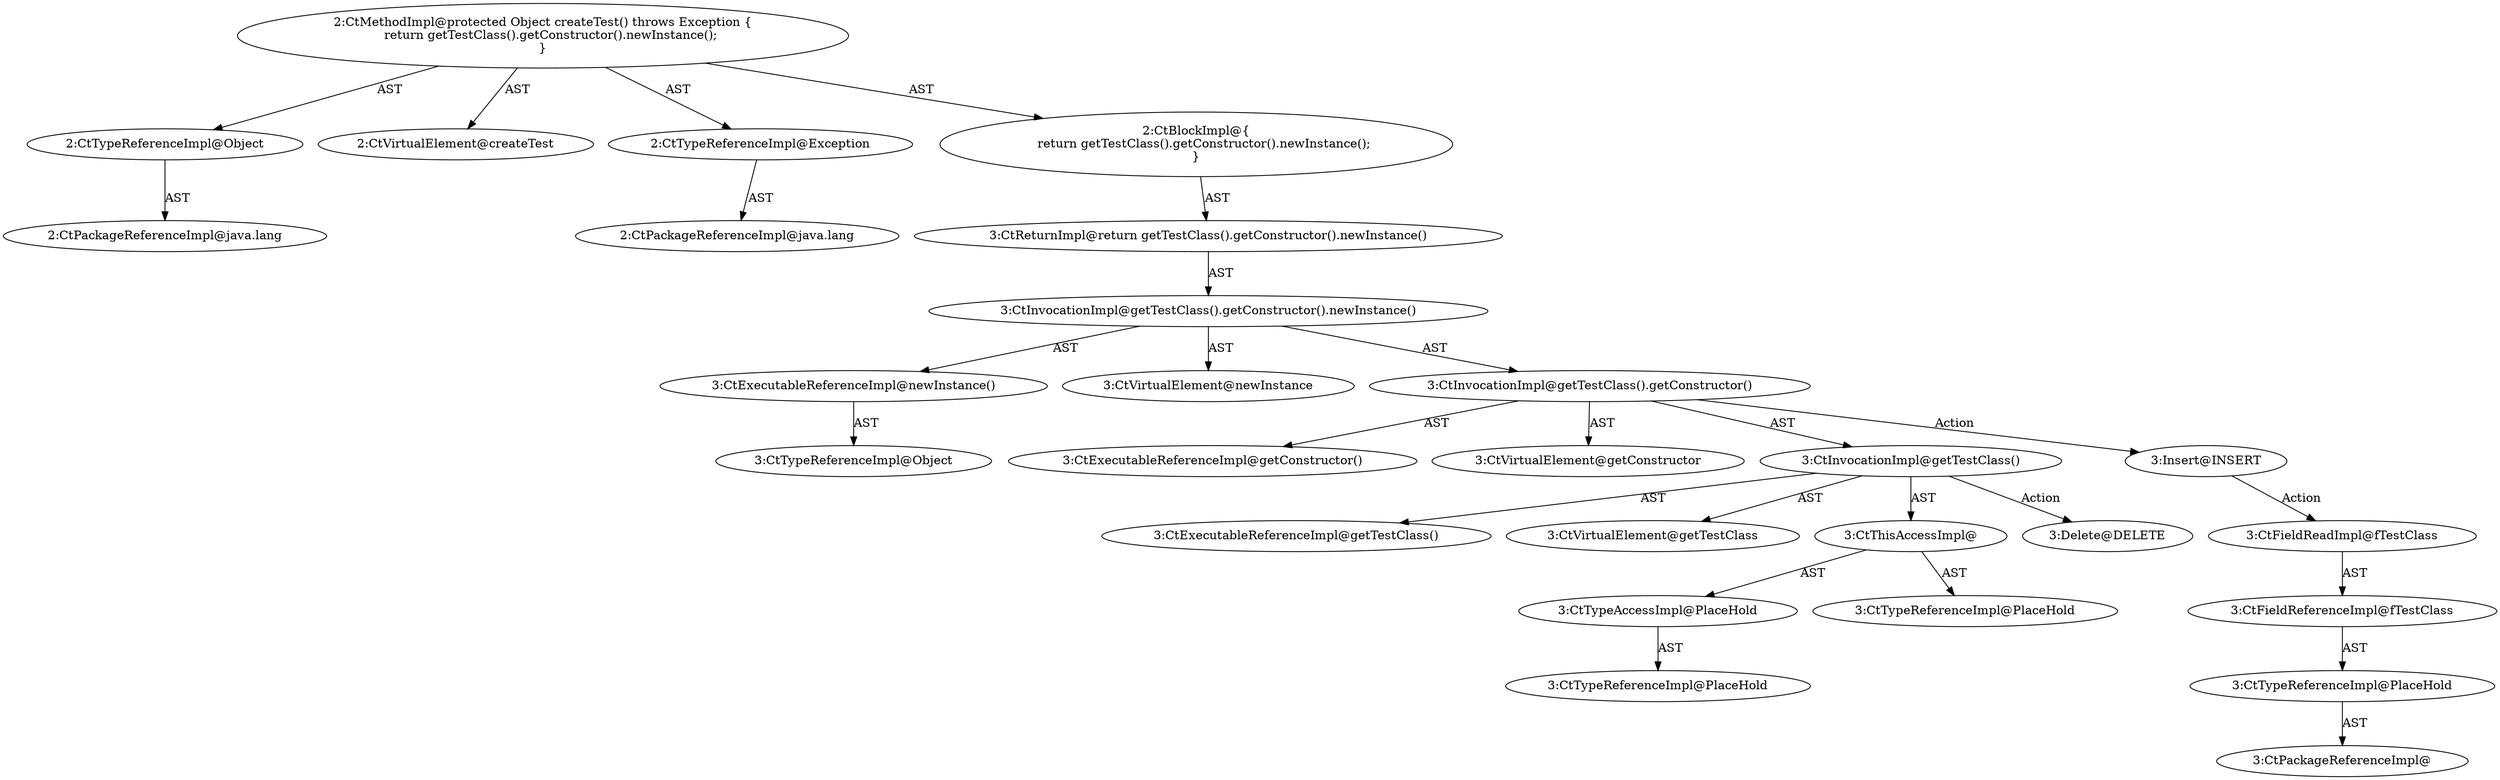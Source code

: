 digraph "createTest#?" {
0 [label="2:CtTypeReferenceImpl@Object" shape=ellipse]
1 [label="2:CtPackageReferenceImpl@java.lang" shape=ellipse]
2 [label="2:CtVirtualElement@createTest" shape=ellipse]
3 [label="2:CtTypeReferenceImpl@Exception" shape=ellipse]
4 [label="2:CtPackageReferenceImpl@java.lang" shape=ellipse]
5 [label="3:CtExecutableReferenceImpl@newInstance()" shape=ellipse]
6 [label="3:CtTypeReferenceImpl@Object" shape=ellipse]
7 [label="3:CtVirtualElement@newInstance" shape=ellipse]
8 [label="3:CtExecutableReferenceImpl@getConstructor()" shape=ellipse]
9 [label="3:CtVirtualElement@getConstructor" shape=ellipse]
10 [label="3:CtExecutableReferenceImpl@getTestClass()" shape=ellipse]
11 [label="3:CtVirtualElement@getTestClass" shape=ellipse]
12 [label="3:CtTypeAccessImpl@PlaceHold" shape=ellipse]
13 [label="3:CtTypeReferenceImpl@PlaceHold" shape=ellipse]
14 [label="3:CtThisAccessImpl@" shape=ellipse]
15 [label="3:CtTypeReferenceImpl@PlaceHold" shape=ellipse]
16 [label="3:CtInvocationImpl@getTestClass()" shape=ellipse]
17 [label="3:CtInvocationImpl@getTestClass().getConstructor()" shape=ellipse]
18 [label="3:CtInvocationImpl@getTestClass().getConstructor().newInstance()" shape=ellipse]
19 [label="3:CtReturnImpl@return getTestClass().getConstructor().newInstance()" shape=ellipse]
20 [label="2:CtBlockImpl@\{
    return getTestClass().getConstructor().newInstance();
\}" shape=ellipse]
21 [label="2:CtMethodImpl@protected Object createTest() throws Exception \{
    return getTestClass().getConstructor().newInstance();
\}" shape=ellipse]
22 [label="3:Delete@DELETE" shape=ellipse]
23 [label="3:Insert@INSERT" shape=ellipse]
24 [label="3:CtPackageReferenceImpl@" shape=ellipse]
25 [label="3:CtTypeReferenceImpl@PlaceHold" shape=ellipse]
26 [label="3:CtFieldReferenceImpl@fTestClass" shape=ellipse]
27 [label="3:CtFieldReadImpl@fTestClass" shape=ellipse]
0 -> 1 [label="AST"];
3 -> 4 [label="AST"];
5 -> 6 [label="AST"];
12 -> 13 [label="AST"];
14 -> 15 [label="AST"];
14 -> 12 [label="AST"];
16 -> 11 [label="AST"];
16 -> 14 [label="AST"];
16 -> 10 [label="AST"];
16 -> 22 [label="Action"];
17 -> 9 [label="AST"];
17 -> 16 [label="AST"];
17 -> 8 [label="AST"];
17 -> 23 [label="Action"];
18 -> 7 [label="AST"];
18 -> 17 [label="AST"];
18 -> 5 [label="AST"];
19 -> 18 [label="AST"];
20 -> 19 [label="AST"];
21 -> 2 [label="AST"];
21 -> 0 [label="AST"];
21 -> 3 [label="AST"];
21 -> 20 [label="AST"];
23 -> 27 [label="Action"];
25 -> 24 [label="AST"];
26 -> 25 [label="AST"];
27 -> 26 [label="AST"];
}